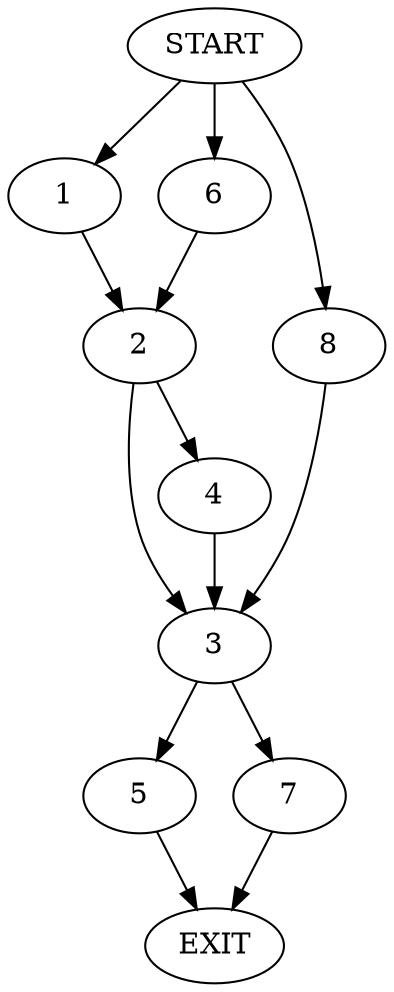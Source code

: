 digraph {
0 [label="START"]
9 [label="EXIT"]
0 -> 1
1 -> 2
2 -> 3
2 -> 4
5 -> 9
0 -> 6
6 -> 2
7 -> 9
4 -> 3
3 -> 7
3 -> 5
0 -> 8
8 -> 3
}
